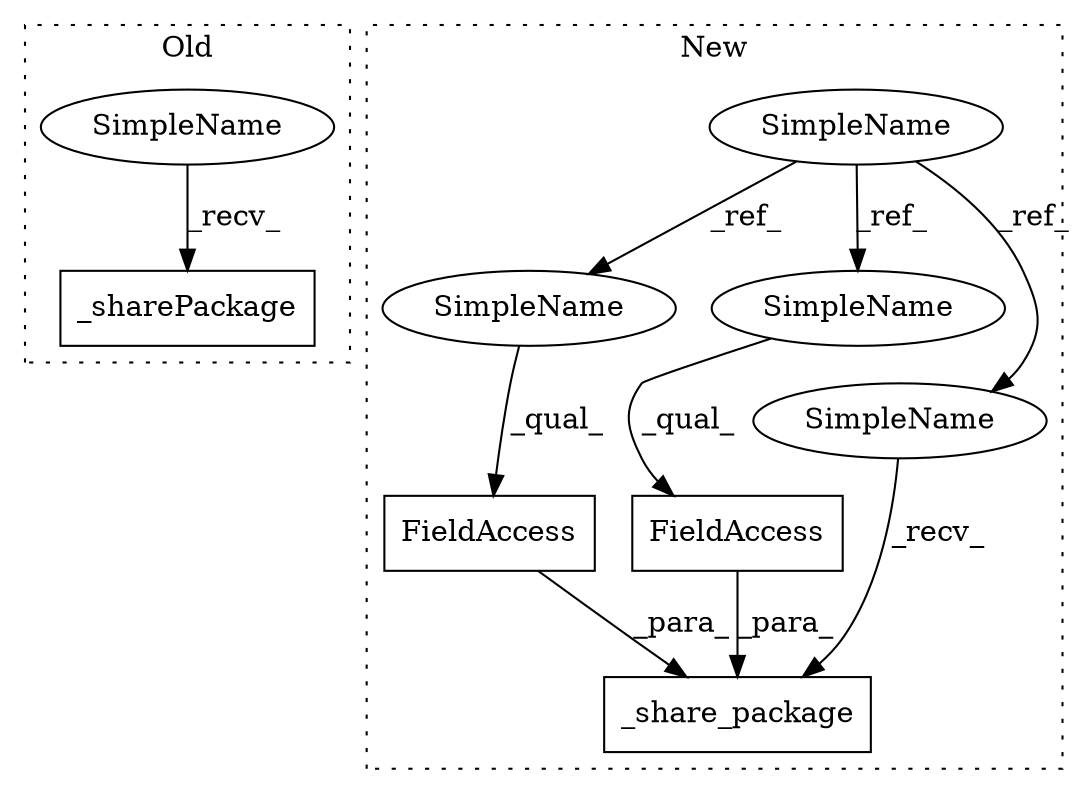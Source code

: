digraph G {
subgraph cluster0 {
1 [label="_sharePackage" a="32" s="3958,3978" l="14,1" shape="box"];
9 [label="SimpleName" a="42" s="3953" l="4" shape="ellipse"];
label = "Old";
style="dotted";
}
subgraph cluster1 {
2 [label="_share_package" a="32" s="3677,3717" l="15,1" shape="box"];
3 [label="SimpleName" a="42" s="3483" l="4" shape="ellipse"];
4 [label="FieldAccess" a="22" s="3702" l="8" shape="box"];
5 [label="FieldAccess" a="22" s="3692" l="9" shape="box"];
6 [label="SimpleName" a="42" s="3692" l="4" shape="ellipse"];
7 [label="SimpleName" a="42" s="3702" l="4" shape="ellipse"];
8 [label="SimpleName" a="42" s="3672" l="4" shape="ellipse"];
label = "New";
style="dotted";
}
3 -> 8 [label="_ref_"];
3 -> 7 [label="_ref_"];
3 -> 6 [label="_ref_"];
4 -> 2 [label="_para_"];
5 -> 2 [label="_para_"];
6 -> 5 [label="_qual_"];
7 -> 4 [label="_qual_"];
8 -> 2 [label="_recv_"];
9 -> 1 [label="_recv_"];
}